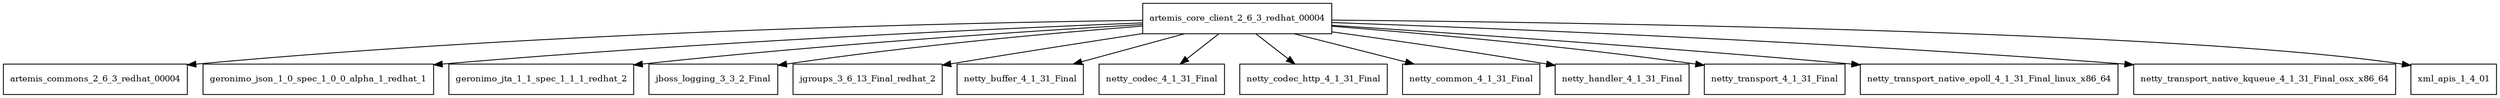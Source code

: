 digraph artemis_core_client_2_6_3_redhat_00004_dependencies {
  node [shape = box, fontsize=10.0];
  artemis_core_client_2_6_3_redhat_00004 -> artemis_commons_2_6_3_redhat_00004;
  artemis_core_client_2_6_3_redhat_00004 -> geronimo_json_1_0_spec_1_0_0_alpha_1_redhat_1;
  artemis_core_client_2_6_3_redhat_00004 -> geronimo_jta_1_1_spec_1_1_1_redhat_2;
  artemis_core_client_2_6_3_redhat_00004 -> jboss_logging_3_3_2_Final;
  artemis_core_client_2_6_3_redhat_00004 -> jgroups_3_6_13_Final_redhat_2;
  artemis_core_client_2_6_3_redhat_00004 -> netty_buffer_4_1_31_Final;
  artemis_core_client_2_6_3_redhat_00004 -> netty_codec_4_1_31_Final;
  artemis_core_client_2_6_3_redhat_00004 -> netty_codec_http_4_1_31_Final;
  artemis_core_client_2_6_3_redhat_00004 -> netty_common_4_1_31_Final;
  artemis_core_client_2_6_3_redhat_00004 -> netty_handler_4_1_31_Final;
  artemis_core_client_2_6_3_redhat_00004 -> netty_transport_4_1_31_Final;
  artemis_core_client_2_6_3_redhat_00004 -> netty_transport_native_epoll_4_1_31_Final_linux_x86_64;
  artemis_core_client_2_6_3_redhat_00004 -> netty_transport_native_kqueue_4_1_31_Final_osx_x86_64;
  artemis_core_client_2_6_3_redhat_00004 -> xml_apis_1_4_01;
}
